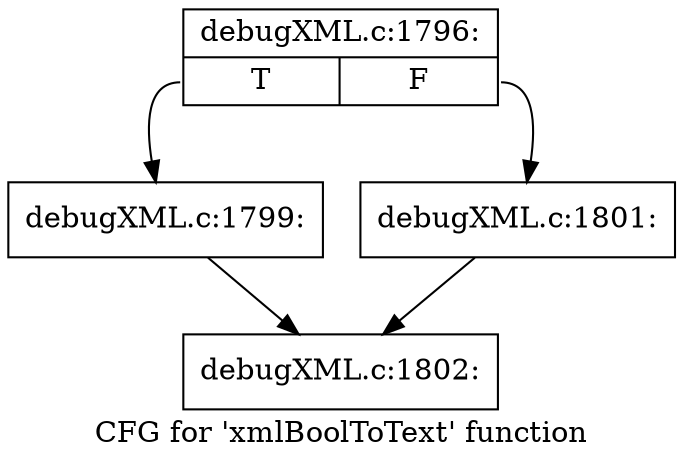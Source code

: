 digraph "CFG for 'xmlBoolToText' function" {
	label="CFG for 'xmlBoolToText' function";

	Node0x563aec5b2180 [shape=record,label="{debugXML.c:1796:|{<s0>T|<s1>F}}"];
	Node0x563aec5b2180:s0 -> Node0x563aec5be9e0;
	Node0x563aec5b2180:s1 -> Node0x563aec5b2e60;
	Node0x563aec5be9e0 [shape=record,label="{debugXML.c:1799:}"];
	Node0x563aec5be9e0 -> Node0x563aec5be860;
	Node0x563aec5b2e60 [shape=record,label="{debugXML.c:1801:}"];
	Node0x563aec5b2e60 -> Node0x563aec5be860;
	Node0x563aec5be860 [shape=record,label="{debugXML.c:1802:}"];
}
